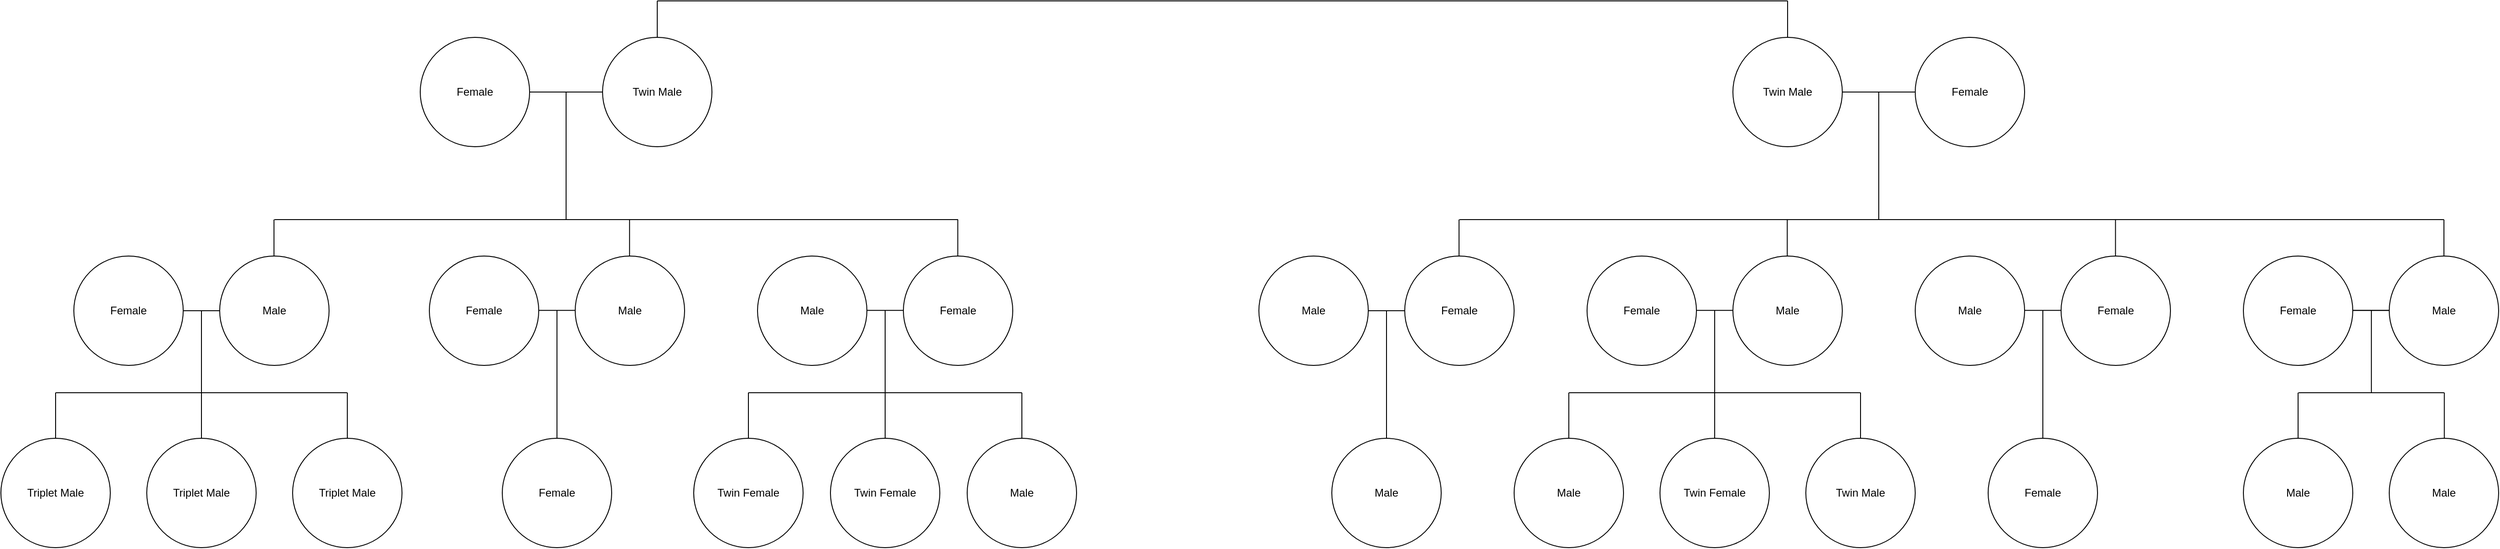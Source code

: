 <mxfile version="26.1.1">
  <diagram name="Page-1" id="BC0-3vWRWkZNQQW_WffX">
    <mxGraphModel dx="2929" dy="439" grid="1" gridSize="10" guides="1" tooltips="1" connect="1" arrows="1" fold="1" page="0" pageScale="1" pageWidth="850" pageHeight="1100" math="0" shadow="0">
      <root>
        <mxCell id="0" />
        <mxCell id="1" parent="0" />
        <mxCell id="hPd7pWXpVeVF4-XowLYw-2" value="Twin Male" style="ellipse;whiteSpace=wrap;html=1;align=center;" vertex="1" parent="1">
          <mxGeometry x="240" y="80" width="120" height="120" as="geometry" />
        </mxCell>
        <mxCell id="hPd7pWXpVeVF4-XowLYw-3" value="Male" style="ellipse;whiteSpace=wrap;html=1;align=center;" vertex="1" parent="1">
          <mxGeometry x="-280" y="320" width="120" height="120" as="geometry" />
        </mxCell>
        <mxCell id="hPd7pWXpVeVF4-XowLYw-9" value="Female" style="ellipse;whiteSpace=wrap;html=1;align=center;" vertex="1" parent="1">
          <mxGeometry x="440" y="80" width="120" height="120" as="geometry" />
        </mxCell>
        <mxCell id="hPd7pWXpVeVF4-XowLYw-10" value="" style="endArrow=none;html=1;rounded=0;exitX=1;exitY=0.5;exitDx=0;exitDy=0;entryX=0;entryY=0.5;entryDx=0;entryDy=0;" edge="1" parent="1" source="hPd7pWXpVeVF4-XowLYw-2" target="hPd7pWXpVeVF4-XowLYw-9">
          <mxGeometry relative="1" as="geometry">
            <mxPoint x="370" y="150" as="sourcePoint" />
            <mxPoint x="430" y="150" as="targetPoint" />
          </mxGeometry>
        </mxCell>
        <mxCell id="hPd7pWXpVeVF4-XowLYw-11" value="" style="endArrow=none;html=1;rounded=0;" edge="1" parent="1">
          <mxGeometry relative="1" as="geometry">
            <mxPoint x="400" y="280" as="sourcePoint" />
            <mxPoint x="400" y="140" as="targetPoint" />
          </mxGeometry>
        </mxCell>
        <mxCell id="hPd7pWXpVeVF4-XowLYw-12" value="" style="endArrow=none;html=1;rounded=0;" edge="1" parent="1">
          <mxGeometry relative="1" as="geometry">
            <mxPoint x="-60" y="280" as="sourcePoint" />
            <mxPoint x="1020" y="280" as="targetPoint" />
          </mxGeometry>
        </mxCell>
        <mxCell id="hPd7pWXpVeVF4-XowLYw-13" value="Female" style="ellipse;whiteSpace=wrap;html=1;align=center;" vertex="1" parent="1">
          <mxGeometry x="80" y="320" width="120" height="120" as="geometry" />
        </mxCell>
        <mxCell id="hPd7pWXpVeVF4-XowLYw-14" value="Male" style="ellipse;whiteSpace=wrap;html=1;align=center;" vertex="1" parent="1">
          <mxGeometry x="240" y="320" width="120" height="120" as="geometry" />
        </mxCell>
        <mxCell id="hPd7pWXpVeVF4-XowLYw-16" value="Female" style="ellipse;whiteSpace=wrap;html=1;align=center;" vertex="1" parent="1">
          <mxGeometry x="-120" y="320" width="120" height="120" as="geometry" />
        </mxCell>
        <mxCell id="hPd7pWXpVeVF4-XowLYw-17" value="Male" style="ellipse;whiteSpace=wrap;html=1;align=center;" vertex="1" parent="1">
          <mxGeometry x="440" y="320" width="120" height="120" as="geometry" />
        </mxCell>
        <mxCell id="hPd7pWXpVeVF4-XowLYw-18" value="Female" style="ellipse;whiteSpace=wrap;html=1;align=center;" vertex="1" parent="1">
          <mxGeometry x="600" y="320" width="120" height="120" as="geometry" />
        </mxCell>
        <mxCell id="hPd7pWXpVeVF4-XowLYw-19" value="Female" style="ellipse;whiteSpace=wrap;html=1;align=center;" vertex="1" parent="1">
          <mxGeometry x="800" y="320" width="120" height="120" as="geometry" />
        </mxCell>
        <mxCell id="hPd7pWXpVeVF4-XowLYw-20" value="Male" style="ellipse;whiteSpace=wrap;html=1;align=center;" vertex="1" parent="1">
          <mxGeometry x="960" y="320" width="120" height="120" as="geometry" />
        </mxCell>
        <mxCell id="hPd7pWXpVeVF4-XowLYw-21" value="" style="endArrow=none;html=1;rounded=0;exitX=0.5;exitY=0;exitDx=0;exitDy=0;" edge="1" parent="1" source="hPd7pWXpVeVF4-XowLYw-20">
          <mxGeometry width="50" height="50" relative="1" as="geometry">
            <mxPoint x="990" y="350" as="sourcePoint" />
            <mxPoint x="1020" y="280" as="targetPoint" />
          </mxGeometry>
        </mxCell>
        <mxCell id="hPd7pWXpVeVF4-XowLYw-22" value="" style="endArrow=none;html=1;rounded=0;exitX=0.5;exitY=0;exitDx=0;exitDy=0;" edge="1" parent="1">
          <mxGeometry width="50" height="50" relative="1" as="geometry">
            <mxPoint x="659.7" y="320" as="sourcePoint" />
            <mxPoint x="659.7" y="280" as="targetPoint" />
          </mxGeometry>
        </mxCell>
        <mxCell id="hPd7pWXpVeVF4-XowLYw-23" value="" style="endArrow=none;html=1;rounded=0;exitX=0.5;exitY=0;exitDx=0;exitDy=0;" edge="1" parent="1">
          <mxGeometry width="50" height="50" relative="1" as="geometry">
            <mxPoint x="299.62" y="320" as="sourcePoint" />
            <mxPoint x="299.62" y="280" as="targetPoint" />
          </mxGeometry>
        </mxCell>
        <mxCell id="hPd7pWXpVeVF4-XowLYw-24" value="" style="endArrow=none;html=1;rounded=0;exitX=0.5;exitY=0;exitDx=0;exitDy=0;" edge="1" parent="1">
          <mxGeometry width="50" height="50" relative="1" as="geometry">
            <mxPoint x="-60.43" y="320" as="sourcePoint" />
            <mxPoint x="-60.43" y="280" as="targetPoint" />
          </mxGeometry>
        </mxCell>
        <mxCell id="hPd7pWXpVeVF4-XowLYw-25" value="" style="endArrow=none;html=1;rounded=0;exitX=1;exitY=0.5;exitDx=0;exitDy=0;entryX=0;entryY=0.5;entryDx=0;entryDy=0;" edge="1" parent="1" source="hPd7pWXpVeVF4-XowLYw-3" target="hPd7pWXpVeVF4-XowLYw-16">
          <mxGeometry width="50" height="50" relative="1" as="geometry">
            <mxPoint x="-150.0" y="340" as="sourcePoint" />
            <mxPoint x="-150.0" y="300" as="targetPoint" />
          </mxGeometry>
        </mxCell>
        <mxCell id="hPd7pWXpVeVF4-XowLYw-26" value="" style="endArrow=none;html=1;rounded=0;exitX=1;exitY=0.5;exitDx=0;exitDy=0;entryX=0;entryY=0.5;entryDx=0;entryDy=0;" edge="1" parent="1">
          <mxGeometry width="50" height="50" relative="1" as="geometry">
            <mxPoint x="200" y="379.63" as="sourcePoint" />
            <mxPoint x="240" y="379.63" as="targetPoint" />
          </mxGeometry>
        </mxCell>
        <mxCell id="hPd7pWXpVeVF4-XowLYw-27" value="" style="endArrow=none;html=1;rounded=0;exitX=1;exitY=0.5;exitDx=0;exitDy=0;entryX=0;entryY=0.5;entryDx=0;entryDy=0;" edge="1" parent="1">
          <mxGeometry width="50" height="50" relative="1" as="geometry">
            <mxPoint x="560" y="379.63" as="sourcePoint" />
            <mxPoint x="600" y="379.63" as="targetPoint" />
          </mxGeometry>
        </mxCell>
        <mxCell id="hPd7pWXpVeVF4-XowLYw-28" value="" style="endArrow=none;html=1;rounded=0;exitX=1;exitY=0.5;exitDx=0;exitDy=0;entryX=0;entryY=0.5;entryDx=0;entryDy=0;" edge="1" parent="1">
          <mxGeometry width="50" height="50" relative="1" as="geometry">
            <mxPoint x="920" y="379.63" as="sourcePoint" />
            <mxPoint x="960" y="379.63" as="targetPoint" />
          </mxGeometry>
        </mxCell>
        <mxCell id="hPd7pWXpVeVF4-XowLYw-29" value="Female" style="ellipse;whiteSpace=wrap;html=1;align=center;" vertex="1" parent="1">
          <mxGeometry x="-1200" y="80" width="120" height="120" as="geometry" />
        </mxCell>
        <mxCell id="hPd7pWXpVeVF4-XowLYw-30" value="Female" style="ellipse;whiteSpace=wrap;html=1;align=center;" vertex="1" parent="1">
          <mxGeometry x="-1580" y="320" width="120" height="120" as="geometry" />
        </mxCell>
        <mxCell id="hPd7pWXpVeVF4-XowLYw-31" value="Twin Male" style="ellipse;whiteSpace=wrap;html=1;align=center;" vertex="1" parent="1">
          <mxGeometry x="-1000" y="80" width="120" height="120" as="geometry" />
        </mxCell>
        <mxCell id="hPd7pWXpVeVF4-XowLYw-32" value="" style="endArrow=none;html=1;rounded=0;exitX=1;exitY=0.5;exitDx=0;exitDy=0;entryX=0;entryY=0.5;entryDx=0;entryDy=0;" edge="1" parent="1" source="hPd7pWXpVeVF4-XowLYw-29" target="hPd7pWXpVeVF4-XowLYw-31">
          <mxGeometry relative="1" as="geometry">
            <mxPoint x="-1070" y="150" as="sourcePoint" />
            <mxPoint x="-1010" y="150" as="targetPoint" />
          </mxGeometry>
        </mxCell>
        <mxCell id="hPd7pWXpVeVF4-XowLYw-33" value="" style="endArrow=none;html=1;rounded=0;" edge="1" parent="1">
          <mxGeometry relative="1" as="geometry">
            <mxPoint x="-1040" y="280" as="sourcePoint" />
            <mxPoint x="-1040" y="140" as="targetPoint" />
          </mxGeometry>
        </mxCell>
        <mxCell id="hPd7pWXpVeVF4-XowLYw-34" value="" style="endArrow=none;html=1;rounded=0;" edge="1" parent="1">
          <mxGeometry relative="1" as="geometry">
            <mxPoint x="-1360" y="280" as="sourcePoint" />
            <mxPoint x="-610" y="280" as="targetPoint" />
          </mxGeometry>
        </mxCell>
        <mxCell id="hPd7pWXpVeVF4-XowLYw-35" value="Female" style="ellipse;whiteSpace=wrap;html=1;align=center;" vertex="1" parent="1">
          <mxGeometry x="-1190" y="320" width="120" height="120" as="geometry" />
        </mxCell>
        <mxCell id="hPd7pWXpVeVF4-XowLYw-36" value="Male" style="ellipse;whiteSpace=wrap;html=1;align=center;" vertex="1" parent="1">
          <mxGeometry x="-1030" y="320" width="120" height="120" as="geometry" />
        </mxCell>
        <mxCell id="hPd7pWXpVeVF4-XowLYw-37" value="Male" style="ellipse;whiteSpace=wrap;html=1;align=center;" vertex="1" parent="1">
          <mxGeometry x="-1420" y="320" width="120" height="120" as="geometry" />
        </mxCell>
        <mxCell id="hPd7pWXpVeVF4-XowLYw-38" value="Male" style="ellipse;whiteSpace=wrap;html=1;align=center;" vertex="1" parent="1">
          <mxGeometry x="-830" y="320" width="120" height="120" as="geometry" />
        </mxCell>
        <mxCell id="hPd7pWXpVeVF4-XowLYw-39" value="Female" style="ellipse;whiteSpace=wrap;html=1;align=center;" vertex="1" parent="1">
          <mxGeometry x="-670" y="320" width="120" height="120" as="geometry" />
        </mxCell>
        <mxCell id="hPd7pWXpVeVF4-XowLYw-43" value="" style="endArrow=none;html=1;rounded=0;exitX=0.5;exitY=0;exitDx=0;exitDy=0;" edge="1" parent="1">
          <mxGeometry width="50" height="50" relative="1" as="geometry">
            <mxPoint x="-610.3" y="320" as="sourcePoint" />
            <mxPoint x="-610.3" y="280" as="targetPoint" />
          </mxGeometry>
        </mxCell>
        <mxCell id="hPd7pWXpVeVF4-XowLYw-44" value="" style="endArrow=none;html=1;rounded=0;exitX=0.5;exitY=0;exitDx=0;exitDy=0;" edge="1" parent="1">
          <mxGeometry width="50" height="50" relative="1" as="geometry">
            <mxPoint x="-970.38" y="320" as="sourcePoint" />
            <mxPoint x="-970.38" y="280" as="targetPoint" />
          </mxGeometry>
        </mxCell>
        <mxCell id="hPd7pWXpVeVF4-XowLYw-45" value="" style="endArrow=none;html=1;rounded=0;exitX=0.5;exitY=0;exitDx=0;exitDy=0;" edge="1" parent="1">
          <mxGeometry width="50" height="50" relative="1" as="geometry">
            <mxPoint x="-1360.43" y="320" as="sourcePoint" />
            <mxPoint x="-1360.43" y="280" as="targetPoint" />
          </mxGeometry>
        </mxCell>
        <mxCell id="hPd7pWXpVeVF4-XowLYw-46" value="" style="endArrow=none;html=1;rounded=0;exitX=1;exitY=0.5;exitDx=0;exitDy=0;entryX=0;entryY=0.5;entryDx=0;entryDy=0;" edge="1" parent="1" source="hPd7pWXpVeVF4-XowLYw-30" target="hPd7pWXpVeVF4-XowLYw-37">
          <mxGeometry width="50" height="50" relative="1" as="geometry">
            <mxPoint x="-1450" y="340" as="sourcePoint" />
            <mxPoint x="-1450" y="300" as="targetPoint" />
          </mxGeometry>
        </mxCell>
        <mxCell id="hPd7pWXpVeVF4-XowLYw-47" value="" style="endArrow=none;html=1;rounded=0;exitX=1;exitY=0.5;exitDx=0;exitDy=0;entryX=0;entryY=0.5;entryDx=0;entryDy=0;" edge="1" parent="1">
          <mxGeometry width="50" height="50" relative="1" as="geometry">
            <mxPoint x="-1070" y="379.63" as="sourcePoint" />
            <mxPoint x="-1030" y="379.63" as="targetPoint" />
          </mxGeometry>
        </mxCell>
        <mxCell id="hPd7pWXpVeVF4-XowLYw-48" value="" style="endArrow=none;html=1;rounded=0;exitX=1;exitY=0.5;exitDx=0;exitDy=0;entryX=0;entryY=0.5;entryDx=0;entryDy=0;" edge="1" parent="1">
          <mxGeometry width="50" height="50" relative="1" as="geometry">
            <mxPoint x="-710" y="379.63" as="sourcePoint" />
            <mxPoint x="-670" y="379.63" as="targetPoint" />
          </mxGeometry>
        </mxCell>
        <mxCell id="hPd7pWXpVeVF4-XowLYw-50" value="" style="endArrow=none;html=1;rounded=0;" edge="1" parent="1">
          <mxGeometry width="50" height="50" relative="1" as="geometry">
            <mxPoint x="-940" y="40" as="sourcePoint" />
            <mxPoint x="300" y="40" as="targetPoint" />
          </mxGeometry>
        </mxCell>
        <mxCell id="hPd7pWXpVeVF4-XowLYw-51" value="" style="endArrow=none;html=1;rounded=0;exitX=0.5;exitY=0;exitDx=0;exitDy=0;" edge="1" parent="1" source="hPd7pWXpVeVF4-XowLYw-31">
          <mxGeometry width="50" height="50" relative="1" as="geometry">
            <mxPoint x="-990" y="-20" as="sourcePoint" />
            <mxPoint x="-940" y="40" as="targetPoint" />
          </mxGeometry>
        </mxCell>
        <mxCell id="hPd7pWXpVeVF4-XowLYw-52" value="" style="endArrow=none;html=1;rounded=0;exitX=0.5;exitY=0;exitDx=0;exitDy=0;" edge="1" parent="1" source="hPd7pWXpVeVF4-XowLYw-2">
          <mxGeometry width="50" height="50" relative="1" as="geometry">
            <mxPoint x="290" y="120" as="sourcePoint" />
            <mxPoint x="300" y="40" as="targetPoint" />
          </mxGeometry>
        </mxCell>
        <mxCell id="hPd7pWXpVeVF4-XowLYw-53" value="Male" style="ellipse;whiteSpace=wrap;html=1;align=center;" vertex="1" parent="1">
          <mxGeometry x="-200" y="520" width="120" height="120" as="geometry" />
        </mxCell>
        <mxCell id="hPd7pWXpVeVF4-XowLYw-54" value="Twin Male" style="ellipse;whiteSpace=wrap;html=1;align=center;" vertex="1" parent="1">
          <mxGeometry x="320" y="520" width="120" height="120" as="geometry" />
        </mxCell>
        <mxCell id="hPd7pWXpVeVF4-XowLYw-55" value="Twin Female" style="ellipse;whiteSpace=wrap;html=1;align=center;" vertex="1" parent="1">
          <mxGeometry x="160" y="520" width="120" height="120" as="geometry" />
        </mxCell>
        <mxCell id="hPd7pWXpVeVF4-XowLYw-56" value="Male" style="ellipse;whiteSpace=wrap;html=1;align=center;" vertex="1" parent="1">
          <mxGeometry x="960" y="520" width="120" height="120" as="geometry" />
        </mxCell>
        <mxCell id="hPd7pWXpVeVF4-XowLYw-57" value="Male" style="ellipse;whiteSpace=wrap;html=1;align=center;" vertex="1" parent="1">
          <mxGeometry x="800" y="520" width="120" height="120" as="geometry" />
        </mxCell>
        <mxCell id="hPd7pWXpVeVF4-XowLYw-58" value="Female" style="ellipse;whiteSpace=wrap;html=1;align=center;" vertex="1" parent="1">
          <mxGeometry x="520" y="520" width="120" height="120" as="geometry" />
        </mxCell>
        <mxCell id="hPd7pWXpVeVF4-XowLYw-59" value="Triplet Male" style="ellipse;whiteSpace=wrap;html=1;align=center;" vertex="1" parent="1">
          <mxGeometry x="-1660" y="520" width="120" height="120" as="geometry" />
        </mxCell>
        <mxCell id="hPd7pWXpVeVF4-XowLYw-60" value="Triplet Male" style="ellipse;whiteSpace=wrap;html=1;align=center;" vertex="1" parent="1">
          <mxGeometry x="-1500" y="520" width="120" height="120" as="geometry" />
        </mxCell>
        <mxCell id="hPd7pWXpVeVF4-XowLYw-61" value="Triplet Male" style="ellipse;whiteSpace=wrap;html=1;align=center;" vertex="1" parent="1">
          <mxGeometry x="-1340" y="520" width="120" height="120" as="geometry" />
        </mxCell>
        <mxCell id="hPd7pWXpVeVF4-XowLYw-62" value="Female" style="ellipse;whiteSpace=wrap;html=1;align=center;" vertex="1" parent="1">
          <mxGeometry x="-1110" y="520" width="120" height="120" as="geometry" />
        </mxCell>
        <mxCell id="hPd7pWXpVeVF4-XowLYw-63" value="Twin Female" style="ellipse;whiteSpace=wrap;html=1;align=center;" vertex="1" parent="1">
          <mxGeometry x="-900" y="520" width="120" height="120" as="geometry" />
        </mxCell>
        <mxCell id="hPd7pWXpVeVF4-XowLYw-64" value="Twin Female" style="ellipse;whiteSpace=wrap;html=1;align=center;" vertex="1" parent="1">
          <mxGeometry x="-750" y="520" width="120" height="120" as="geometry" />
        </mxCell>
        <mxCell id="hPd7pWXpVeVF4-XowLYw-65" value="Male" style="ellipse;whiteSpace=wrap;html=1;align=center;" vertex="1" parent="1">
          <mxGeometry x="-600" y="520" width="120" height="120" as="geometry" />
        </mxCell>
        <mxCell id="hPd7pWXpVeVF4-XowLYw-68" value="" style="endArrow=none;html=1;rounded=0;" edge="1" parent="1">
          <mxGeometry width="50" height="50" relative="1" as="geometry">
            <mxPoint x="-1440" y="460" as="sourcePoint" />
            <mxPoint x="-1440" y="380" as="targetPoint" />
          </mxGeometry>
        </mxCell>
        <mxCell id="hPd7pWXpVeVF4-XowLYw-69" value="" style="endArrow=none;html=1;rounded=0;" edge="1" parent="1">
          <mxGeometry width="50" height="50" relative="1" as="geometry">
            <mxPoint x="-1600" y="470" as="sourcePoint" />
            <mxPoint x="-1280" y="470" as="targetPoint" />
          </mxGeometry>
        </mxCell>
        <mxCell id="hPd7pWXpVeVF4-XowLYw-70" value="" style="endArrow=none;html=1;rounded=0;exitX=0.5;exitY=0;exitDx=0;exitDy=0;" edge="1" parent="1" source="hPd7pWXpVeVF4-XowLYw-59">
          <mxGeometry width="50" height="50" relative="1" as="geometry">
            <mxPoint x="-1470" y="520" as="sourcePoint" />
            <mxPoint x="-1600" y="470" as="targetPoint" />
          </mxGeometry>
        </mxCell>
        <mxCell id="hPd7pWXpVeVF4-XowLYw-71" value="" style="endArrow=none;html=1;rounded=0;exitX=0.5;exitY=0;exitDx=0;exitDy=0;" edge="1" parent="1" source="hPd7pWXpVeVF4-XowLYw-60">
          <mxGeometry width="50" height="50" relative="1" as="geometry">
            <mxPoint x="-1590" y="490" as="sourcePoint" />
            <mxPoint x="-1440" y="460" as="targetPoint" />
          </mxGeometry>
        </mxCell>
        <mxCell id="hPd7pWXpVeVF4-XowLYw-72" value="" style="endArrow=none;html=1;rounded=0;exitX=0.5;exitY=0;exitDx=0;exitDy=0;" edge="1" parent="1" source="hPd7pWXpVeVF4-XowLYw-61">
          <mxGeometry width="50" height="50" relative="1" as="geometry">
            <mxPoint x="-1430" y="490" as="sourcePoint" />
            <mxPoint x="-1280" y="470" as="targetPoint" />
          </mxGeometry>
        </mxCell>
        <mxCell id="hPd7pWXpVeVF4-XowLYw-73" value="" style="endArrow=none;html=1;rounded=0;exitX=0.5;exitY=0;exitDx=0;exitDy=0;" edge="1" parent="1" source="hPd7pWXpVeVF4-XowLYw-62">
          <mxGeometry relative="1" as="geometry">
            <mxPoint x="-1200" y="480" as="sourcePoint" />
            <mxPoint x="-1050" y="380" as="targetPoint" />
          </mxGeometry>
        </mxCell>
        <mxCell id="hPd7pWXpVeVF4-XowLYw-74" value="" style="endArrow=none;html=1;rounded=0;" edge="1" parent="1">
          <mxGeometry relative="1" as="geometry">
            <mxPoint x="-690" y="470" as="sourcePoint" />
            <mxPoint x="-690" y="380" as="targetPoint" />
          </mxGeometry>
        </mxCell>
        <mxCell id="hPd7pWXpVeVF4-XowLYw-75" value="" style="endArrow=none;html=1;rounded=0;" edge="1" parent="1">
          <mxGeometry relative="1" as="geometry">
            <mxPoint x="-840" y="470" as="sourcePoint" />
            <mxPoint x="-540" y="470" as="targetPoint" />
          </mxGeometry>
        </mxCell>
        <mxCell id="hPd7pWXpVeVF4-XowLYw-77" value="" style="endArrow=none;html=1;rounded=0;exitX=0.5;exitY=0;exitDx=0;exitDy=0;" edge="1" parent="1" source="hPd7pWXpVeVF4-XowLYw-65">
          <mxGeometry relative="1" as="geometry">
            <mxPoint x="-760" y="490" as="sourcePoint" />
            <mxPoint x="-540" y="470" as="targetPoint" />
          </mxGeometry>
        </mxCell>
        <mxCell id="hPd7pWXpVeVF4-XowLYw-78" value="" style="endArrow=none;html=1;rounded=0;exitX=0.5;exitY=0;exitDx=0;exitDy=0;" edge="1" parent="1">
          <mxGeometry relative="1" as="geometry">
            <mxPoint x="-690" y="520" as="sourcePoint" />
            <mxPoint x="-690" y="470" as="targetPoint" />
          </mxGeometry>
        </mxCell>
        <mxCell id="hPd7pWXpVeVF4-XowLYw-79" value="" style="endArrow=none;html=1;rounded=0;exitX=0.5;exitY=0;exitDx=0;exitDy=0;" edge="1" parent="1">
          <mxGeometry relative="1" as="geometry">
            <mxPoint x="-840" y="520" as="sourcePoint" />
            <mxPoint x="-840" y="470" as="targetPoint" />
          </mxGeometry>
        </mxCell>
        <mxCell id="hPd7pWXpVeVF4-XowLYw-84" value="" style="endArrow=none;html=1;rounded=0;exitX=0.5;exitY=0;exitDx=0;exitDy=0;" edge="1" parent="1" source="hPd7pWXpVeVF4-XowLYw-53">
          <mxGeometry width="50" height="50" relative="1" as="geometry">
            <mxPoint x="-180" y="540" as="sourcePoint" />
            <mxPoint x="-140" y="380" as="targetPoint" />
          </mxGeometry>
        </mxCell>
        <mxCell id="hPd7pWXpVeVF4-XowLYw-85" value="" style="endArrow=none;html=1;rounded=0;" edge="1" parent="1">
          <mxGeometry width="50" height="50" relative="1" as="geometry">
            <mxPoint x="220" y="470" as="sourcePoint" />
            <mxPoint x="220" y="380" as="targetPoint" />
          </mxGeometry>
        </mxCell>
        <mxCell id="hPd7pWXpVeVF4-XowLYw-86" value="" style="endArrow=none;html=1;rounded=0;" edge="1" parent="1">
          <mxGeometry width="50" height="50" relative="1" as="geometry">
            <mxPoint x="60" y="470" as="sourcePoint" />
            <mxPoint x="380" y="470" as="targetPoint" />
          </mxGeometry>
        </mxCell>
        <mxCell id="hPd7pWXpVeVF4-XowLYw-87" value="" style="endArrow=none;html=1;rounded=0;exitX=0.5;exitY=0;exitDx=0;exitDy=0;" edge="1" parent="1" source="hPd7pWXpVeVF4-XowLYw-54">
          <mxGeometry width="50" height="50" relative="1" as="geometry">
            <mxPoint x="230" y="540" as="sourcePoint" />
            <mxPoint x="380" y="470" as="targetPoint" />
          </mxGeometry>
        </mxCell>
        <mxCell id="hPd7pWXpVeVF4-XowLYw-88" value="" style="endArrow=none;html=1;rounded=0;exitX=0.5;exitY=0;exitDx=0;exitDy=0;" edge="1" parent="1" source="hPd7pWXpVeVF4-XowLYw-55">
          <mxGeometry width="50" height="50" relative="1" as="geometry">
            <mxPoint x="139.6" y="520" as="sourcePoint" />
            <mxPoint x="220" y="470" as="targetPoint" />
          </mxGeometry>
        </mxCell>
        <mxCell id="hPd7pWXpVeVF4-XowLYw-89" value="" style="endArrow=none;html=1;rounded=0;exitX=0.5;exitY=0;exitDx=0;exitDy=0;" edge="1" parent="1" source="hPd7pWXpVeVF4-XowLYw-58">
          <mxGeometry width="50" height="50" relative="1" as="geometry">
            <mxPoint x="580" y="470" as="sourcePoint" />
            <mxPoint x="580" y="380" as="targetPoint" />
          </mxGeometry>
        </mxCell>
        <mxCell id="hPd7pWXpVeVF4-XowLYw-91" value="" style="endArrow=none;html=1;rounded=0;exitX=1;exitY=0.5;exitDx=0;exitDy=0;entryX=0;entryY=0.5;entryDx=0;entryDy=0;" edge="1" parent="1">
          <mxGeometry width="50" height="50" relative="1" as="geometry">
            <mxPoint x="920.4" y="379.63" as="sourcePoint" />
            <mxPoint x="960.4" y="379.63" as="targetPoint" />
          </mxGeometry>
        </mxCell>
        <mxCell id="hPd7pWXpVeVF4-XowLYw-92" value="" style="endArrow=none;html=1;rounded=0;" edge="1" parent="1">
          <mxGeometry width="50" height="50" relative="1" as="geometry">
            <mxPoint x="940.4" y="470" as="sourcePoint" />
            <mxPoint x="940.4" y="380" as="targetPoint" />
          </mxGeometry>
        </mxCell>
        <mxCell id="hPd7pWXpVeVF4-XowLYw-93" value="" style="endArrow=none;html=1;rounded=0;" edge="1" parent="1">
          <mxGeometry width="50" height="50" relative="1" as="geometry">
            <mxPoint x="860.4" y="470" as="sourcePoint" />
            <mxPoint x="1020.4" y="470" as="targetPoint" />
          </mxGeometry>
        </mxCell>
        <mxCell id="hPd7pWXpVeVF4-XowLYw-94" value="" style="endArrow=none;html=1;rounded=0;" edge="1" parent="1">
          <mxGeometry width="50" height="50" relative="1" as="geometry">
            <mxPoint x="1020.4" y="520" as="sourcePoint" />
            <mxPoint x="1020.4" y="470" as="targetPoint" />
          </mxGeometry>
        </mxCell>
        <mxCell id="hPd7pWXpVeVF4-XowLYw-95" value="" style="endArrow=none;html=1;rounded=0;" edge="1" parent="1">
          <mxGeometry width="50" height="50" relative="1" as="geometry">
            <mxPoint x="860" y="520" as="sourcePoint" />
            <mxPoint x="860" y="470" as="targetPoint" />
          </mxGeometry>
        </mxCell>
        <mxCell id="hPd7pWXpVeVF4-XowLYw-96" value="Male" style="ellipse;whiteSpace=wrap;html=1;align=center;" vertex="1" parent="1">
          <mxGeometry y="520" width="120" height="120" as="geometry" />
        </mxCell>
        <mxCell id="hPd7pWXpVeVF4-XowLYw-97" value="" style="endArrow=none;html=1;rounded=0;exitX=0.5;exitY=0;exitDx=0;exitDy=0;" edge="1" parent="1" source="hPd7pWXpVeVF4-XowLYw-96">
          <mxGeometry width="50" height="50" relative="1" as="geometry">
            <mxPoint x="130" y="530" as="sourcePoint" />
            <mxPoint x="60" y="470" as="targetPoint" />
          </mxGeometry>
        </mxCell>
      </root>
    </mxGraphModel>
  </diagram>
</mxfile>

